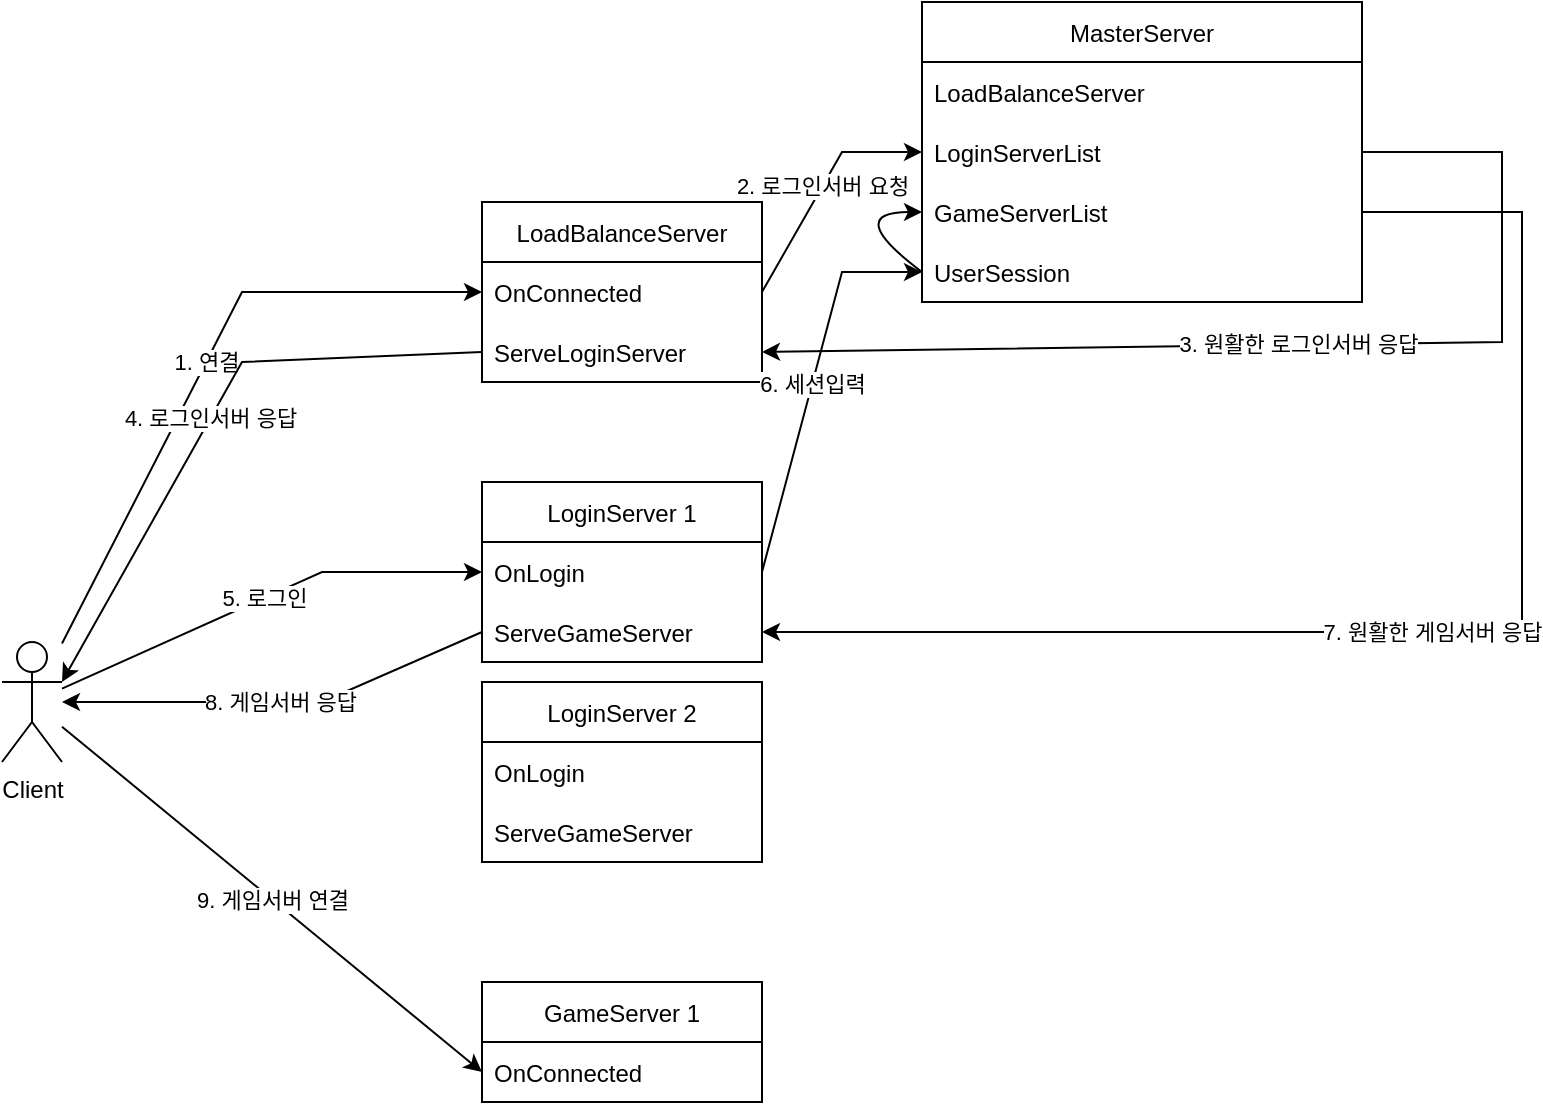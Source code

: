 <mxfile version="19.0.0" type="device"><diagram id="Vw2WTgD5vKerfqzIAJiq" name="Page-1"><mxGraphModel dx="1422" dy="772" grid="1" gridSize="10" guides="1" tooltips="1" connect="1" arrows="1" fold="1" page="1" pageScale="1" pageWidth="827" pageHeight="1169" math="0" shadow="0"><root><mxCell id="0"/><mxCell id="1" parent="0"/><mxCell id="OVxfVXA8fsJC8YjFGKox-13" value="MasterServer" style="swimlane;fontStyle=0;childLayout=stackLayout;horizontal=1;startSize=30;horizontalStack=0;resizeParent=1;resizeParentMax=0;resizeLast=0;collapsible=1;marginBottom=0;" vertex="1" parent="1"><mxGeometry x="500" y="30" width="220" height="150" as="geometry"/></mxCell><mxCell id="OVxfVXA8fsJC8YjFGKox-14" value="LoadBalanceServer" style="text;strokeColor=none;fillColor=none;align=left;verticalAlign=middle;spacingLeft=4;spacingRight=4;overflow=hidden;points=[[0,0.5],[1,0.5]];portConstraint=eastwest;rotatable=0;" vertex="1" parent="OVxfVXA8fsJC8YjFGKox-13"><mxGeometry y="30" width="220" height="30" as="geometry"/></mxCell><mxCell id="OVxfVXA8fsJC8YjFGKox-15" value="LoginServerList" style="text;strokeColor=none;fillColor=none;align=left;verticalAlign=middle;spacingLeft=4;spacingRight=4;overflow=hidden;points=[[0,0.5],[1,0.5]];portConstraint=eastwest;rotatable=0;" vertex="1" parent="OVxfVXA8fsJC8YjFGKox-13"><mxGeometry y="60" width="220" height="30" as="geometry"/></mxCell><mxCell id="OVxfVXA8fsJC8YjFGKox-16" value="GameServerList" style="text;strokeColor=none;fillColor=none;align=left;verticalAlign=middle;spacingLeft=4;spacingRight=4;overflow=hidden;points=[[0,0.5],[1,0.5]];portConstraint=eastwest;rotatable=0;" vertex="1" parent="OVxfVXA8fsJC8YjFGKox-13"><mxGeometry y="90" width="220" height="30" as="geometry"/></mxCell><mxCell id="OVxfVXA8fsJC8YjFGKox-25" value="UserSession" style="text;strokeColor=none;fillColor=none;align=left;verticalAlign=middle;spacingLeft=4;spacingRight=4;overflow=hidden;points=[[0,0.5],[1,0.5]];portConstraint=eastwest;rotatable=0;" vertex="1" parent="OVxfVXA8fsJC8YjFGKox-13"><mxGeometry y="120" width="220" height="30" as="geometry"/></mxCell><mxCell id="OVxfVXA8fsJC8YjFGKox-61" value="" style="curved=1;endArrow=classic;html=1;rounded=0;exitX=0;exitY=0.5;exitDx=0;exitDy=0;entryX=0;entryY=0.5;entryDx=0;entryDy=0;" edge="1" parent="OVxfVXA8fsJC8YjFGKox-13" source="OVxfVXA8fsJC8YjFGKox-25" target="OVxfVXA8fsJC8YjFGKox-16"><mxGeometry width="50" height="50" relative="1" as="geometry"><mxPoint x="-10" y="260" as="sourcePoint"/><mxPoint x="40" y="210" as="targetPoint"/><Array as="points"><mxPoint x="-40" y="105"/></Array></mxGeometry></mxCell><mxCell id="OVxfVXA8fsJC8YjFGKox-17" value="Client" style="shape=umlActor;verticalLabelPosition=bottom;verticalAlign=top;html=1;outlineConnect=0;" vertex="1" parent="1"><mxGeometry x="40" y="350" width="30" height="60" as="geometry"/></mxCell><mxCell id="OVxfVXA8fsJC8YjFGKox-20" value="LoadBalanceServer" style="swimlane;fontStyle=0;childLayout=stackLayout;horizontal=1;startSize=30;horizontalStack=0;resizeParent=1;resizeParentMax=0;resizeLast=0;collapsible=1;marginBottom=0;" vertex="1" parent="1"><mxGeometry x="280" y="130" width="140" height="90" as="geometry"/></mxCell><mxCell id="OVxfVXA8fsJC8YjFGKox-23" value="OnConnected" style="text;strokeColor=none;fillColor=none;align=left;verticalAlign=middle;spacingLeft=4;spacingRight=4;overflow=hidden;points=[[0,0.5],[1,0.5]];portConstraint=eastwest;rotatable=0;" vertex="1" parent="OVxfVXA8fsJC8YjFGKox-20"><mxGeometry y="30" width="140" height="30" as="geometry"/></mxCell><mxCell id="OVxfVXA8fsJC8YjFGKox-45" value="ServeLoginServer" style="text;strokeColor=none;fillColor=none;align=left;verticalAlign=middle;spacingLeft=4;spacingRight=4;overflow=hidden;points=[[0,0.5],[1,0.5]];portConstraint=eastwest;rotatable=0;" vertex="1" parent="OVxfVXA8fsJC8YjFGKox-20"><mxGeometry y="60" width="140" height="30" as="geometry"/></mxCell><mxCell id="OVxfVXA8fsJC8YjFGKox-30" value="LoginServer 1" style="swimlane;fontStyle=0;childLayout=stackLayout;horizontal=1;startSize=30;horizontalStack=0;resizeParent=1;resizeParentMax=0;resizeLast=0;collapsible=1;marginBottom=0;" vertex="1" parent="1"><mxGeometry x="280" y="270" width="140" height="90" as="geometry"/></mxCell><mxCell id="OVxfVXA8fsJC8YjFGKox-31" value="OnLogin" style="text;strokeColor=none;fillColor=none;align=left;verticalAlign=middle;spacingLeft=4;spacingRight=4;overflow=hidden;points=[[0,0.5],[1,0.5]];portConstraint=eastwest;rotatable=0;" vertex="1" parent="OVxfVXA8fsJC8YjFGKox-30"><mxGeometry y="30" width="140" height="30" as="geometry"/></mxCell><mxCell id="OVxfVXA8fsJC8YjFGKox-49" value="ServeGameServer" style="text;strokeColor=none;fillColor=none;align=left;verticalAlign=middle;spacingLeft=4;spacingRight=4;overflow=hidden;points=[[0,0.5],[1,0.5]];portConstraint=eastwest;rotatable=0;" vertex="1" parent="OVxfVXA8fsJC8YjFGKox-30"><mxGeometry y="60" width="140" height="30" as="geometry"/></mxCell><mxCell id="OVxfVXA8fsJC8YjFGKox-32" value="LoginServer 2" style="swimlane;fontStyle=0;childLayout=stackLayout;horizontal=1;startSize=30;horizontalStack=0;resizeParent=1;resizeParentMax=0;resizeLast=0;collapsible=1;marginBottom=0;" vertex="1" parent="1"><mxGeometry x="280" y="370" width="140" height="90" as="geometry"/></mxCell><mxCell id="OVxfVXA8fsJC8YjFGKox-33" value="OnLogin" style="text;strokeColor=none;fillColor=none;align=left;verticalAlign=middle;spacingLeft=4;spacingRight=4;overflow=hidden;points=[[0,0.5],[1,0.5]];portConstraint=eastwest;rotatable=0;" vertex="1" parent="OVxfVXA8fsJC8YjFGKox-32"><mxGeometry y="30" width="140" height="30" as="geometry"/></mxCell><mxCell id="OVxfVXA8fsJC8YjFGKox-57" value="ServeGameServer" style="text;strokeColor=none;fillColor=none;align=left;verticalAlign=middle;spacingLeft=4;spacingRight=4;overflow=hidden;points=[[0,0.5],[1,0.5]];portConstraint=eastwest;rotatable=0;" vertex="1" parent="OVxfVXA8fsJC8YjFGKox-32"><mxGeometry y="60" width="140" height="30" as="geometry"/></mxCell><mxCell id="OVxfVXA8fsJC8YjFGKox-35" value="1. 연결" style="endArrow=classic;html=1;rounded=0;entryX=0;entryY=0.5;entryDx=0;entryDy=0;" edge="1" parent="1" source="OVxfVXA8fsJC8YjFGKox-17" target="OVxfVXA8fsJC8YjFGKox-23"><mxGeometry width="50" height="50" relative="1" as="geometry"><mxPoint x="400" y="390" as="sourcePoint"/><mxPoint x="270" y="350" as="targetPoint"/><Array as="points"><mxPoint x="160" y="175"/></Array></mxGeometry></mxCell><mxCell id="OVxfVXA8fsJC8YjFGKox-36" value="5. 로그인" style="endArrow=classic;html=1;rounded=0;entryX=0;entryY=0.5;entryDx=0;entryDy=0;" edge="1" parent="1" source="OVxfVXA8fsJC8YjFGKox-17" target="OVxfVXA8fsJC8YjFGKox-31"><mxGeometry width="50" height="50" relative="1" as="geometry"><mxPoint x="80" y="355" as="sourcePoint"/><mxPoint x="230" y="400" as="targetPoint"/><Array as="points"><mxPoint x="200" y="315"/></Array></mxGeometry></mxCell><mxCell id="OVxfVXA8fsJC8YjFGKox-40" value="GameServer 1" style="swimlane;fontStyle=0;childLayout=stackLayout;horizontal=1;startSize=30;horizontalStack=0;resizeParent=1;resizeParentMax=0;resizeLast=0;collapsible=1;marginBottom=0;" vertex="1" parent="1"><mxGeometry x="280" y="520" width="140" height="60" as="geometry"/></mxCell><mxCell id="OVxfVXA8fsJC8YjFGKox-41" value="OnConnected" style="text;strokeColor=none;fillColor=none;align=left;verticalAlign=middle;spacingLeft=4;spacingRight=4;overflow=hidden;points=[[0,0.5],[1,0.5]];portConstraint=eastwest;rotatable=0;" vertex="1" parent="OVxfVXA8fsJC8YjFGKox-40"><mxGeometry y="30" width="140" height="30" as="geometry"/></mxCell><mxCell id="OVxfVXA8fsJC8YjFGKox-42" value="9. 게임서버 연결" style="endArrow=classic;html=1;rounded=0;entryX=0;entryY=0.5;entryDx=0;entryDy=0;" edge="1" parent="1" source="OVxfVXA8fsJC8YjFGKox-17" target="OVxfVXA8fsJC8YjFGKox-41"><mxGeometry width="50" height="50" relative="1" as="geometry"><mxPoint x="80" y="395.137" as="sourcePoint"/><mxPoint x="284" y="465" as="targetPoint"/></mxGeometry></mxCell><mxCell id="OVxfVXA8fsJC8YjFGKox-54" value="2. 로그인서버 요청" style="endArrow=classic;html=1;rounded=0;exitX=1;exitY=0.5;exitDx=0;exitDy=0;entryX=0;entryY=0.5;entryDx=0;entryDy=0;" edge="1" parent="1" source="OVxfVXA8fsJC8YjFGKox-23" target="OVxfVXA8fsJC8YjFGKox-15"><mxGeometry width="50" height="50" relative="1" as="geometry"><mxPoint x="420" y="390" as="sourcePoint"/><mxPoint x="470" y="340" as="targetPoint"/><Array as="points"><mxPoint x="460" y="105"/></Array></mxGeometry></mxCell><mxCell id="OVxfVXA8fsJC8YjFGKox-55" value="3. 원활한 로그인서버 응답" style="endArrow=classic;html=1;rounded=0;exitX=1;exitY=0.5;exitDx=0;exitDy=0;entryX=1;entryY=0.5;entryDx=0;entryDy=0;" edge="1" parent="1" source="OVxfVXA8fsJC8YjFGKox-15" target="OVxfVXA8fsJC8YjFGKox-45"><mxGeometry width="50" height="50" relative="1" as="geometry"><mxPoint x="700" y="340" as="sourcePoint"/><mxPoint x="790" y="270" as="targetPoint"/><Array as="points"><mxPoint x="790" y="105"/><mxPoint x="790" y="200"/></Array></mxGeometry></mxCell><mxCell id="OVxfVXA8fsJC8YjFGKox-56" value="4. 로그인서버 응답" style="endArrow=classic;html=1;rounded=0;exitX=0;exitY=0.5;exitDx=0;exitDy=0;entryX=1;entryY=0.333;entryDx=0;entryDy=0;entryPerimeter=0;" edge="1" parent="1" source="OVxfVXA8fsJC8YjFGKox-45" target="OVxfVXA8fsJC8YjFGKox-17"><mxGeometry width="50" height="50" relative="1" as="geometry"><mxPoint x="420" y="390" as="sourcePoint"/><mxPoint x="470" y="340" as="targetPoint"/><Array as="points"><mxPoint x="160" y="210"/></Array></mxGeometry></mxCell><mxCell id="OVxfVXA8fsJC8YjFGKox-58" value="6. 세션입력" style="endArrow=classic;html=1;rounded=0;exitX=1;exitY=0.5;exitDx=0;exitDy=0;entryX=0;entryY=0.5;entryDx=0;entryDy=0;" edge="1" parent="1" source="OVxfVXA8fsJC8YjFGKox-31" target="OVxfVXA8fsJC8YjFGKox-25"><mxGeometry width="50" height="50" relative="1" as="geometry"><mxPoint x="450" y="330" as="sourcePoint"/><mxPoint x="500" y="165" as="targetPoint"/><Array as="points"><mxPoint x="460" y="165"/></Array></mxGeometry></mxCell><mxCell id="OVxfVXA8fsJC8YjFGKox-59" value="7. 원활한 게임서버 응답" style="endArrow=classic;html=1;rounded=0;exitX=1;exitY=0.5;exitDx=0;exitDy=0;entryX=1;entryY=0.5;entryDx=0;entryDy=0;" edge="1" parent="1" source="OVxfVXA8fsJC8YjFGKox-16" target="OVxfVXA8fsJC8YjFGKox-49"><mxGeometry width="50" height="50" relative="1" as="geometry"><mxPoint x="730.44" y="139.12" as="sourcePoint"/><mxPoint x="430" y="215" as="targetPoint"/><Array as="points"><mxPoint x="800" y="135"/><mxPoint x="800" y="345"/></Array></mxGeometry></mxCell><mxCell id="OVxfVXA8fsJC8YjFGKox-60" value="8. 게임서버 응답" style="endArrow=classic;html=1;rounded=0;exitX=0;exitY=0.5;exitDx=0;exitDy=0;" edge="1" parent="1" source="OVxfVXA8fsJC8YjFGKox-49" target="OVxfVXA8fsJC8YjFGKox-17"><mxGeometry width="50" height="50" relative="1" as="geometry"><mxPoint x="290" y="215" as="sourcePoint"/><mxPoint x="80" y="380" as="targetPoint"/><Array as="points"><mxPoint x="200" y="380"/></Array></mxGeometry></mxCell></root></mxGraphModel></diagram></mxfile>